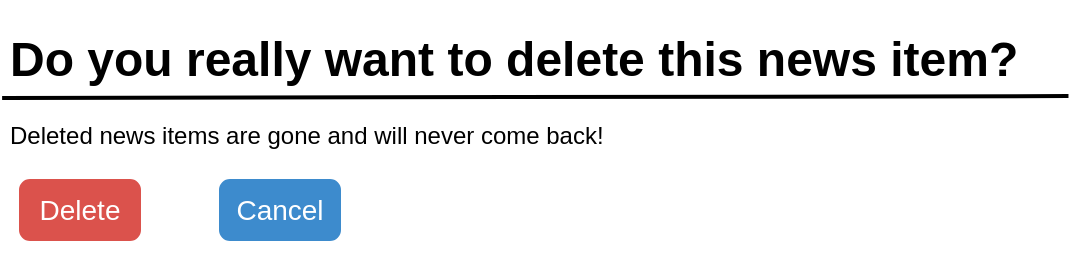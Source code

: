 <mxfile version="12.3.9" type="device" pages="1"><diagram id="dmB2i0J3xSbap1B7QIZT" name="Page-1"><mxGraphModel dx="1422" dy="741" grid="1" gridSize="10" guides="1" tooltips="1" connect="1" arrows="1" fold="1" page="1" pageScale="1" pageWidth="827" pageHeight="1169" math="0" shadow="0"><root><mxCell id="0"/><mxCell id="1" parent="0"/><mxCell id="Bd6dKKZmjCZRk3XAQ7CH-2" value="&lt;h1&gt;Do you really want to delete this news item?&lt;br&gt;&lt;/h1&gt;Deleted news items are gone and will never come back!" style="text;html=1;spacing=5;spacingTop=-20;whiteSpace=wrap;overflow=hidden;rounded=0;fillColor=#ffffff;" vertex="1" parent="1"><mxGeometry x="160" y="120" width="530" height="120" as="geometry"/></mxCell><mxCell id="Bd6dKKZmjCZRk3XAQ7CH-3" value="Delete" style="html=1;shadow=0;dashed=0;shape=mxgraph.bootstrap.rrect;rSize=5;fillColor=#DB524C;align=center;strokeColor=#DB524C;fontColor=#ffffff;fontSize=14;whiteSpace=wrap;" vertex="1" parent="1"><mxGeometry x="170" y="200" width="60" height="30" as="geometry"/></mxCell><mxCell id="Bd6dKKZmjCZRk3XAQ7CH-4" value="Cancel" style="html=1;shadow=0;dashed=0;shape=mxgraph.bootstrap.rrect;rSize=5;fillColor=#3D8BCD;align=center;strokeColor=#3D8BCD;fontColor=#ffffff;fontSize=14;whiteSpace=wrap;" vertex="1" parent="1"><mxGeometry x="270" y="200" width="60" height="30" as="geometry"/></mxCell><mxCell id="Bd6dKKZmjCZRk3XAQ7CH-5" value="" style="endArrow=none;html=1;exitX=0.002;exitY=0.325;exitDx=0;exitDy=0;exitPerimeter=0;strokeWidth=2;entryX=1.008;entryY=0.317;entryDx=0;entryDy=0;entryPerimeter=0;" edge="1" parent="1" source="Bd6dKKZmjCZRk3XAQ7CH-2" target="Bd6dKKZmjCZRk3XAQ7CH-2"><mxGeometry width="50" height="50" relative="1" as="geometry"><mxPoint x="160" y="310" as="sourcePoint"/><mxPoint x="775" y="161" as="targetPoint"/></mxGeometry></mxCell></root></mxGraphModel></diagram></mxfile>